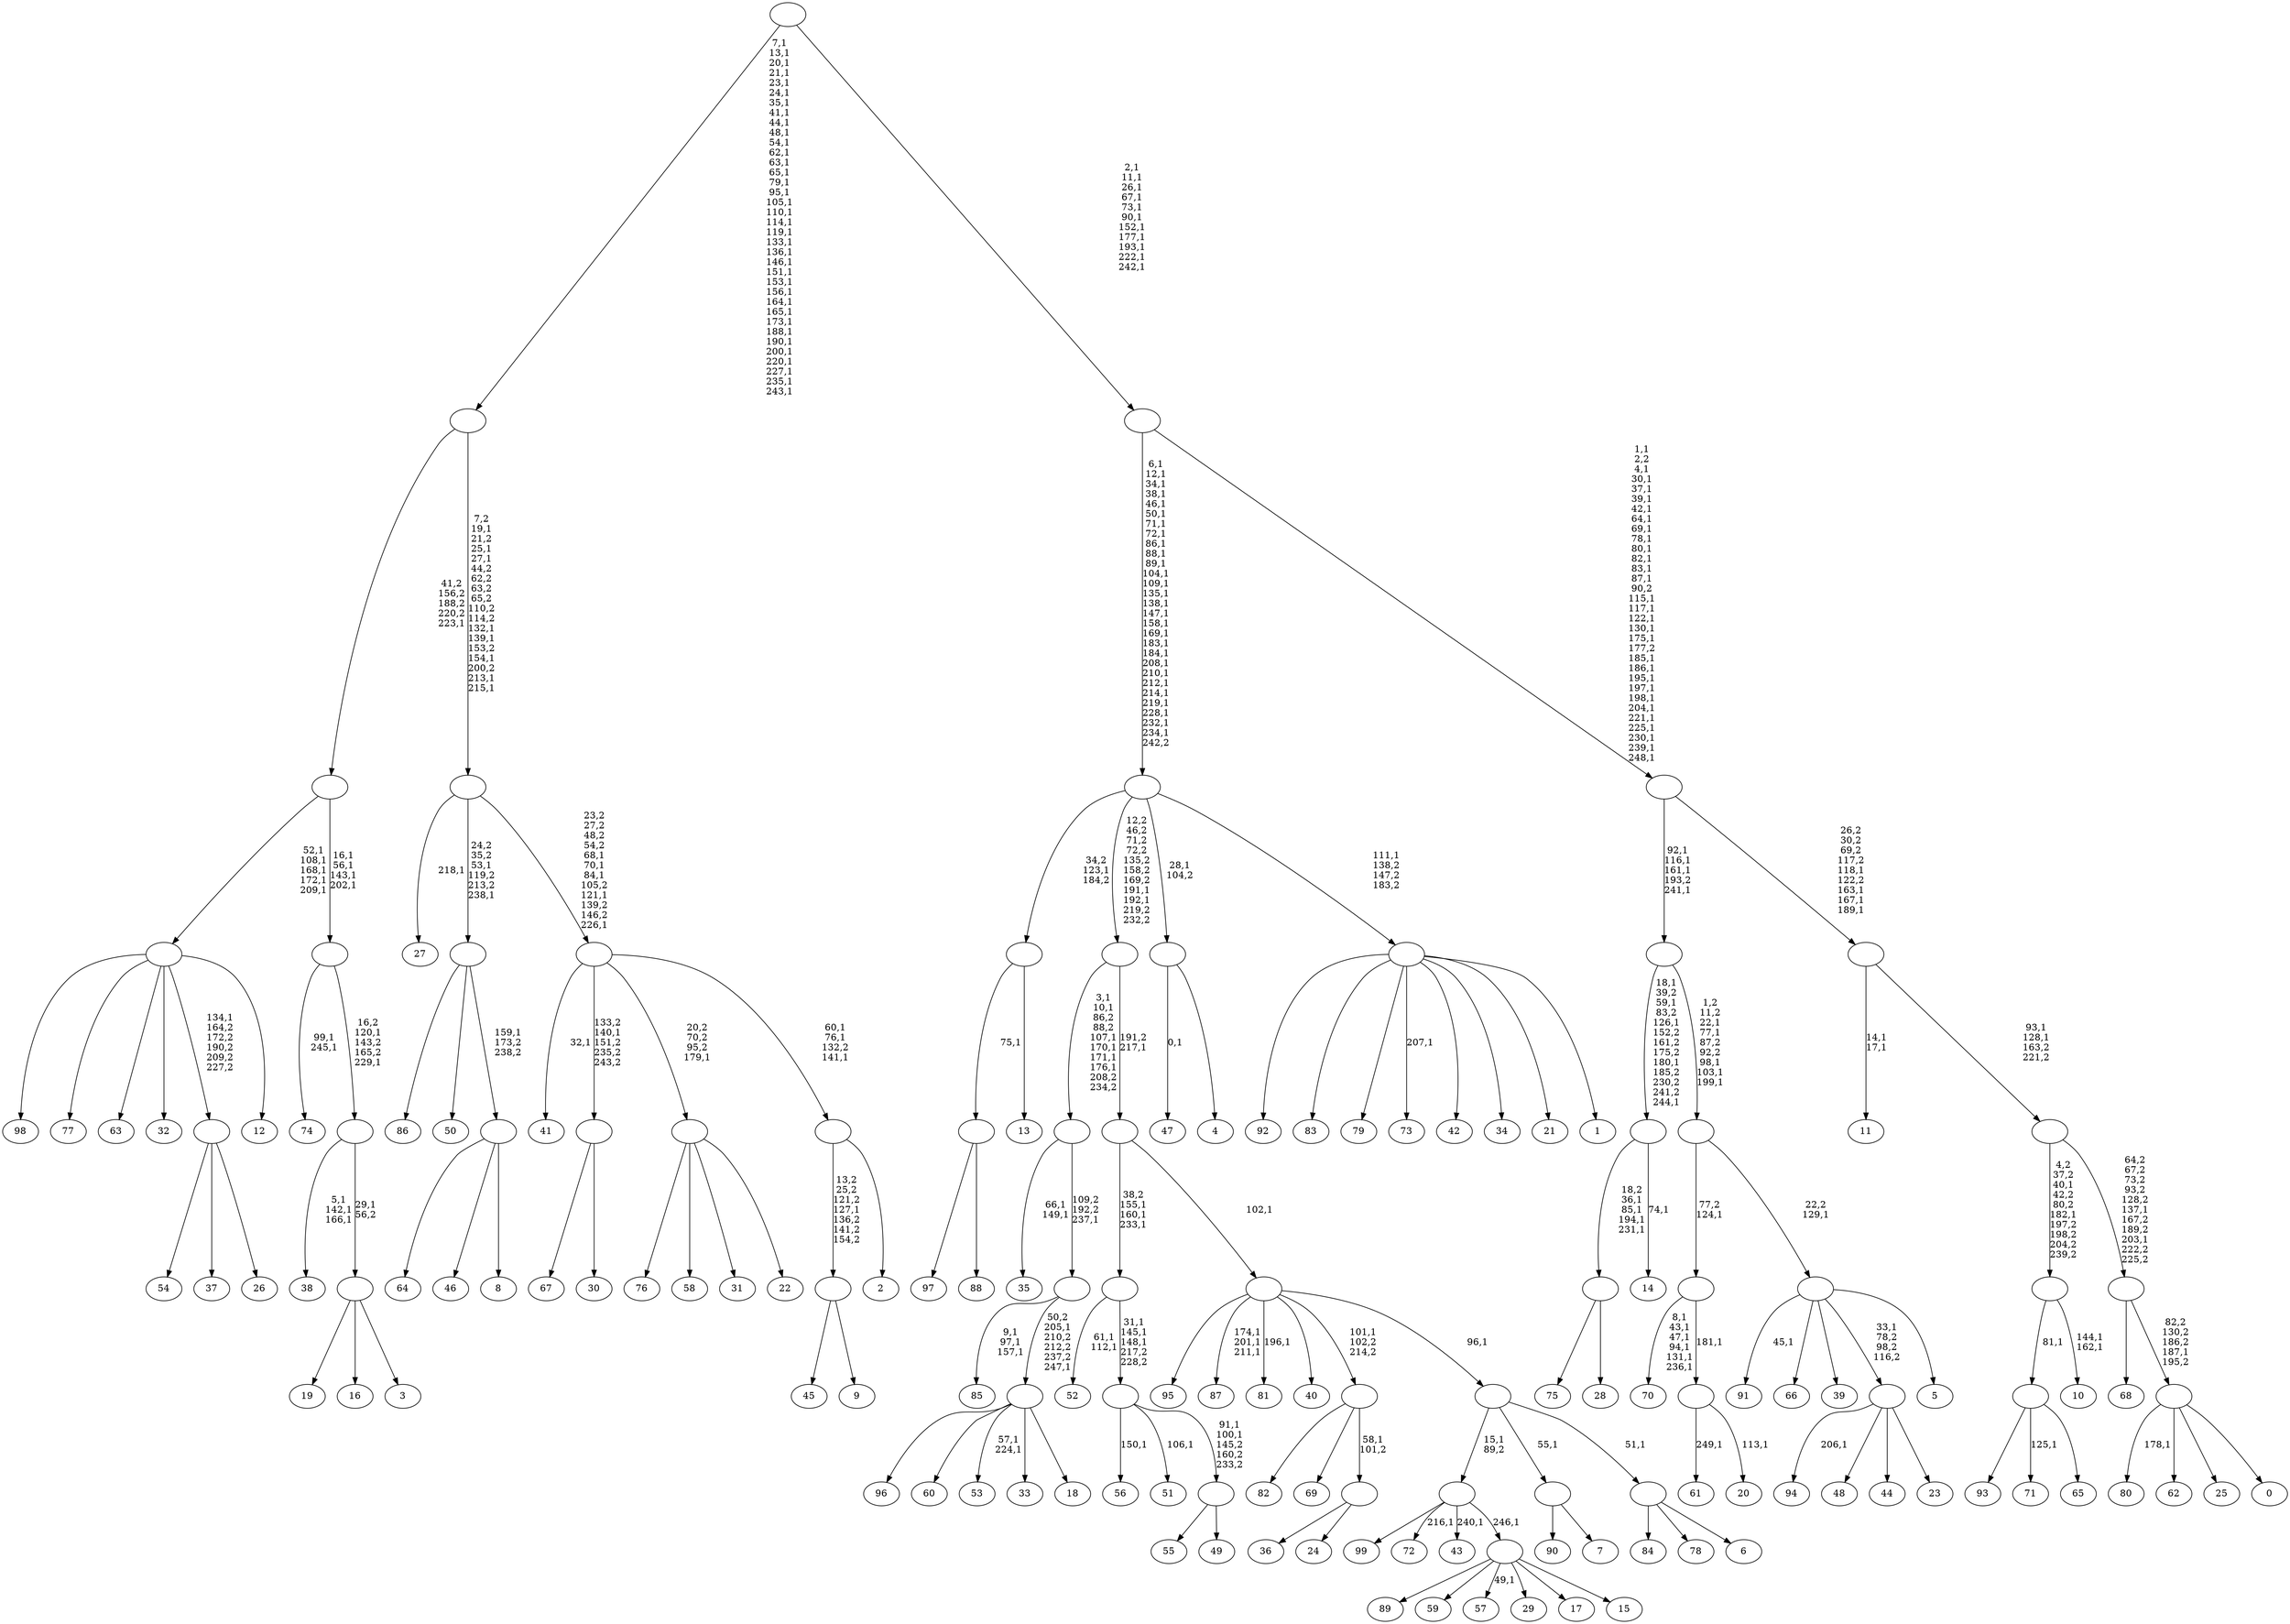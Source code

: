 digraph T {
	350 [label="99"]
	349 [label="98"]
	348 [label="97"]
	347 [label="96"]
	346 [label="95"]
	345 [label="94"]
	343 [label="93"]
	342 [label="92"]
	341 [label="91"]
	339 [label="90"]
	338 [label="89"]
	337 [label="88"]
	336 [label=""]
	335 [label="87"]
	331 [label="86"]
	330 [label="85"]
	326 [label="84"]
	325 [label="83"]
	324 [label="82"]
	323 [label="81"]
	321 [label="80"]
	319 [label="79"]
	318 [label="78"]
	317 [label="77"]
	316 [label="76"]
	315 [label="75"]
	314 [label="74"]
	311 [label="73"]
	309 [label="72"]
	307 [label="71"]
	305 [label="70"]
	298 [label="69"]
	297 [label="68"]
	296 [label="67"]
	295 [label="66"]
	294 [label="65"]
	293 [label=""]
	292 [label="64"]
	291 [label="63"]
	290 [label="62"]
	289 [label="61"]
	287 [label="60"]
	286 [label="59"]
	285 [label="58"]
	284 [label="57"]
	282 [label="56"]
	280 [label="55"]
	279 [label="54"]
	278 [label="53"]
	275 [label="52"]
	272 [label="51"]
	270 [label="50"]
	269 [label="49"]
	268 [label=""]
	266 [label=""]
	263 [label=""]
	260 [label="48"]
	259 [label="47"]
	257 [label="46"]
	256 [label="45"]
	255 [label="44"]
	254 [label="43"]
	252 [label="42"]
	251 [label="41"]
	249 [label="40"]
	248 [label="39"]
	247 [label="38"]
	243 [label="37"]
	242 [label="36"]
	241 [label="35"]
	238 [label="34"]
	237 [label="33"]
	236 [label="32"]
	235 [label="31"]
	234 [label="30"]
	233 [label=""]
	232 [label="29"]
	231 [label="28"]
	230 [label=""]
	226 [label="27"]
	224 [label="26"]
	223 [label=""]
	222 [label="25"]
	221 [label="24"]
	220 [label=""]
	219 [label=""]
	218 [label="23"]
	217 [label=""]
	216 [label="22"]
	215 [label=""]
	214 [label="21"]
	213 [label="20"]
	211 [label=""]
	210 [label=""]
	209 [label="19"]
	208 [label="18"]
	207 [label=""]
	205 [label=""]
	204 [label=""]
	198 [label="17"]
	197 [label="16"]
	196 [label="15"]
	195 [label=""]
	194 [label=""]
	193 [label="14"]
	191 [label=""]
	186 [label="13"]
	185 [label=""]
	184 [label="12"]
	183 [label=""]
	178 [label="11"]
	175 [label="10"]
	172 [label=""]
	170 [label="9"]
	169 [label=""]
	168 [label="8"]
	167 [label=""]
	166 [label=""]
	164 [label="7"]
	163 [label=""]
	162 [label="6"]
	161 [label=""]
	160 [label=""]
	159 [label=""]
	158 [label=""]
	157 [label=""]
	155 [label="5"]
	154 [label=""]
	153 [label=""]
	148 [label=""]
	144 [label="4"]
	143 [label=""]
	142 [label="3"]
	141 [label=""]
	140 [label=""]
	138 [label=""]
	134 [label=""]
	133 [label="2"]
	132 [label=""]
	129 [label=""]
	124 [label=""]
	116 [label=""]
	80 [label="1"]
	79 [label=""]
	78 [label=""]
	50 [label="0"]
	49 [label=""]
	48 [label=""]
	46 [label=""]
	44 [label=""]
	40 [label=""]
	11 [label=""]
	0 [label=""]
	336 -> 348 [label=""]
	336 -> 337 [label=""]
	293 -> 307 [label="125,1"]
	293 -> 343 [label=""]
	293 -> 294 [label=""]
	268 -> 280 [label=""]
	268 -> 269 [label=""]
	266 -> 268 [label="91,1\n100,1\n145,2\n160,2\n233,2"]
	266 -> 272 [label="106,1"]
	266 -> 282 [label="150,1"]
	263 -> 266 [label="31,1\n145,1\n148,1\n217,2\n228,2"]
	263 -> 275 [label="61,1\n112,1"]
	233 -> 296 [label=""]
	233 -> 234 [label=""]
	230 -> 315 [label=""]
	230 -> 231 [label=""]
	223 -> 279 [label=""]
	223 -> 243 [label=""]
	223 -> 224 [label=""]
	220 -> 242 [label=""]
	220 -> 221 [label=""]
	219 -> 324 [label=""]
	219 -> 298 [label=""]
	219 -> 220 [label="58,1\n101,2"]
	217 -> 345 [label="206,1"]
	217 -> 260 [label=""]
	217 -> 255 [label=""]
	217 -> 218 [label=""]
	215 -> 316 [label=""]
	215 -> 285 [label=""]
	215 -> 235 [label=""]
	215 -> 216 [label=""]
	211 -> 213 [label="113,1"]
	211 -> 289 [label="249,1"]
	210 -> 305 [label="8,1\n43,1\n47,1\n94,1\n131,1\n236,1"]
	210 -> 211 [label="181,1"]
	207 -> 278 [label="57,1\n224,1"]
	207 -> 347 [label=""]
	207 -> 287 [label=""]
	207 -> 237 [label=""]
	207 -> 208 [label=""]
	205 -> 207 [label="50,2\n205,1\n210,2\n212,2\n237,2\n247,1"]
	205 -> 330 [label="9,1\n97,1\n157,1"]
	204 -> 241 [label="66,1\n149,1"]
	204 -> 205 [label="109,2\n192,2\n237,1"]
	195 -> 284 [label="49,1"]
	195 -> 338 [label=""]
	195 -> 286 [label=""]
	195 -> 232 [label=""]
	195 -> 198 [label=""]
	195 -> 196 [label=""]
	194 -> 254 [label="240,1"]
	194 -> 309 [label="216,1"]
	194 -> 350 [label=""]
	194 -> 195 [label="246,1"]
	191 -> 193 [label="74,1"]
	191 -> 230 [label="18,2\n36,1\n85,1\n194,1\n231,1"]
	185 -> 336 [label="75,1"]
	185 -> 186 [label=""]
	183 -> 349 [label=""]
	183 -> 317 [label=""]
	183 -> 291 [label=""]
	183 -> 236 [label=""]
	183 -> 223 [label="134,1\n164,2\n172,2\n190,2\n209,2\n227,2"]
	183 -> 184 [label=""]
	172 -> 175 [label="144,1\n162,1"]
	172 -> 293 [label="81,1"]
	169 -> 256 [label=""]
	169 -> 170 [label=""]
	167 -> 292 [label=""]
	167 -> 257 [label=""]
	167 -> 168 [label=""]
	166 -> 331 [label=""]
	166 -> 270 [label=""]
	166 -> 167 [label="159,1\n173,2\n238,2"]
	163 -> 339 [label=""]
	163 -> 164 [label=""]
	161 -> 326 [label=""]
	161 -> 318 [label=""]
	161 -> 162 [label=""]
	160 -> 194 [label="15,1\n89,2"]
	160 -> 163 [label="55,1"]
	160 -> 161 [label="51,1"]
	159 -> 323 [label="196,1"]
	159 -> 335 [label="174,1\n201,1\n211,1"]
	159 -> 346 [label=""]
	159 -> 249 [label=""]
	159 -> 219 [label="101,1\n102,2\n214,2"]
	159 -> 160 [label="96,1"]
	158 -> 263 [label="38,2\n155,1\n160,1\n233,1"]
	158 -> 159 [label="102,1"]
	157 -> 204 [label="3,1\n10,1\n86,2\n88,2\n107,1\n170,1\n171,1\n176,1\n208,2\n234,2"]
	157 -> 158 [label="191,2\n217,1"]
	154 -> 341 [label="45,1"]
	154 -> 295 [label=""]
	154 -> 248 [label=""]
	154 -> 217 [label="33,1\n78,2\n98,2\n116,2"]
	154 -> 155 [label=""]
	153 -> 210 [label="77,2\n124,1"]
	153 -> 154 [label="22,2\n129,1"]
	148 -> 153 [label="1,2\n11,2\n22,1\n77,1\n87,2\n92,2\n98,1\n103,1\n199,1"]
	148 -> 191 [label="18,1\n39,2\n59,1\n83,2\n126,1\n152,2\n161,2\n175,2\n180,1\n185,2\n230,2\n241,2\n244,1"]
	143 -> 259 [label="0,1"]
	143 -> 144 [label=""]
	141 -> 209 [label=""]
	141 -> 197 [label=""]
	141 -> 142 [label=""]
	140 -> 247 [label="5,1\n142,1\n166,1"]
	140 -> 141 [label="29,1\n56,2"]
	138 -> 140 [label="16,2\n120,1\n143,2\n165,2\n229,1"]
	138 -> 314 [label="99,1\n245,1"]
	134 -> 138 [label="16,1\n56,1\n143,1\n202,1"]
	134 -> 183 [label="52,1\n108,1\n168,1\n172,1\n209,1"]
	132 -> 169 [label="13,2\n25,2\n121,2\n127,1\n136,2\n141,2\n154,2"]
	132 -> 133 [label=""]
	129 -> 132 [label="60,1\n76,1\n132,2\n141,1"]
	129 -> 251 [label="32,1"]
	129 -> 233 [label="133,2\n140,1\n151,2\n235,2\n243,2"]
	129 -> 215 [label="20,2\n70,2\n95,2\n179,1"]
	124 -> 129 [label="23,2\n27,2\n48,2\n54,2\n68,1\n70,1\n84,1\n105,2\n121,1\n139,2\n146,2\n226,1"]
	124 -> 166 [label="24,2\n35,2\n53,1\n119,2\n213,2\n238,1"]
	124 -> 226 [label="218,1"]
	116 -> 124 [label="7,2\n19,1\n21,2\n25,1\n27,1\n44,2\n62,2\n63,2\n65,2\n110,2\n114,2\n132,1\n139,1\n153,2\n154,1\n200,2\n213,1\n215,1"]
	116 -> 134 [label="41,2\n156,2\n188,2\n220,2\n223,1"]
	79 -> 311 [label="207,1"]
	79 -> 342 [label=""]
	79 -> 325 [label=""]
	79 -> 319 [label=""]
	79 -> 252 [label=""]
	79 -> 238 [label=""]
	79 -> 214 [label=""]
	79 -> 80 [label=""]
	78 -> 157 [label="12,2\n46,2\n71,2\n72,2\n135,2\n158,2\n169,2\n191,1\n192,1\n219,2\n232,2"]
	78 -> 185 [label="34,2\n123,1\n184,2"]
	78 -> 143 [label="28,1\n104,2"]
	78 -> 79 [label="111,1\n138,2\n147,2\n183,2"]
	49 -> 321 [label="178,1"]
	49 -> 290 [label=""]
	49 -> 222 [label=""]
	49 -> 50 [label=""]
	48 -> 297 [label=""]
	48 -> 49 [label="82,2\n130,2\n186,2\n187,1\n195,2"]
	46 -> 48 [label="64,2\n67,2\n73,2\n93,2\n128,2\n137,1\n167,2\n189,2\n203,1\n222,2\n225,2"]
	46 -> 172 [label="4,2\n37,2\n40,1\n42,2\n80,2\n182,1\n197,2\n198,2\n204,2\n239,2"]
	44 -> 46 [label="93,1\n128,1\n163,2\n221,2"]
	44 -> 178 [label="14,1\n17,1"]
	40 -> 44 [label="26,2\n30,2\n69,2\n117,2\n118,1\n122,2\n163,1\n167,1\n189,1"]
	40 -> 148 [label="92,1\n116,1\n161,1\n193,2\n241,1"]
	11 -> 40 [label="1,1\n2,2\n4,1\n30,1\n37,1\n39,1\n42,1\n64,1\n69,1\n78,1\n80,1\n82,1\n83,1\n87,1\n90,2\n115,1\n117,1\n122,1\n130,1\n175,1\n177,2\n185,1\n186,1\n195,1\n197,1\n198,1\n204,1\n221,1\n225,1\n230,1\n239,1\n248,1"]
	11 -> 78 [label="6,1\n12,1\n34,1\n38,1\n46,1\n50,1\n71,1\n72,1\n86,1\n88,1\n89,1\n104,1\n109,1\n135,1\n138,1\n147,1\n158,1\n169,1\n183,1\n184,1\n208,1\n210,1\n212,1\n214,1\n219,1\n228,1\n232,1\n234,1\n242,2"]
	0 -> 11 [label="2,1\n11,1\n26,1\n67,1\n73,1\n90,1\n152,1\n177,1\n193,1\n222,1\n242,1"]
	0 -> 116 [label="7,1\n13,1\n20,1\n21,1\n23,1\n24,1\n35,1\n41,1\n44,1\n48,1\n54,1\n62,1\n63,1\n65,1\n79,1\n95,1\n105,1\n110,1\n114,1\n119,1\n133,1\n136,1\n146,1\n151,1\n153,1\n156,1\n164,1\n165,1\n173,1\n188,1\n190,1\n200,1\n220,1\n227,1\n235,1\n243,1"]
}
